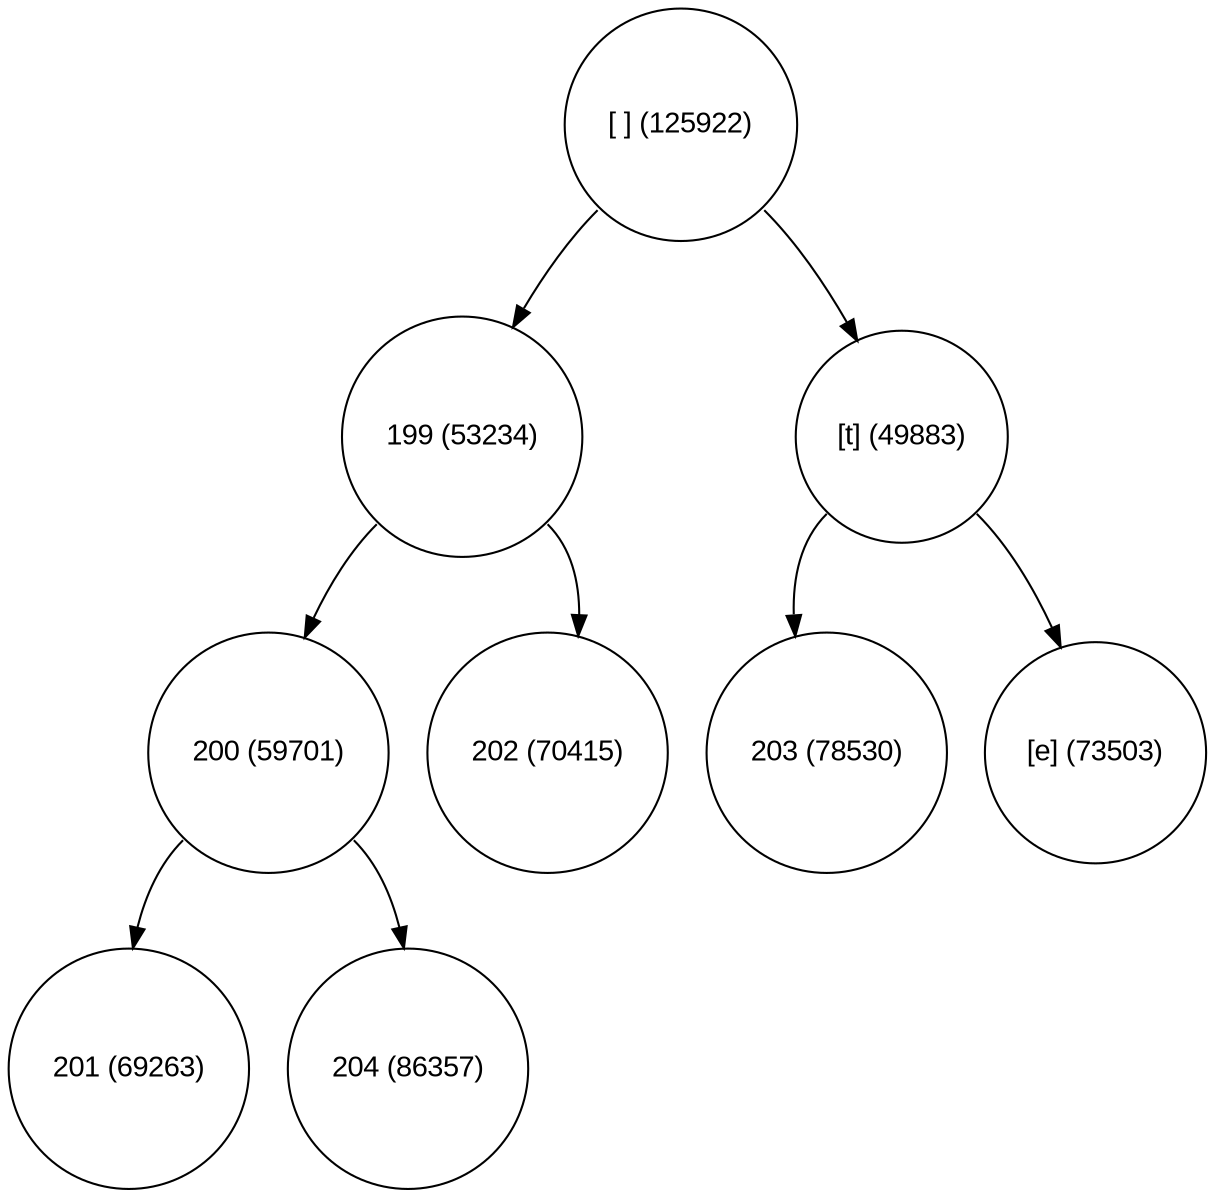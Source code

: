 digraph move_down {
	node [fontname="Arial", shape="circle", width=0.5]; 

	0 [label = "[ ] (125922)"];
	0:sw -> 1;
	1 [label = "199 (53234)"];
	1:sw -> 3;
	3 [label = "200 (59701)"];
	3:sw -> 7;
	7 [label = "201 (69263)"];
	3:se -> 8;
	8 [label = "204 (86357)"];
	1:se -> 4;
	4 [label = "202 (70415)"];
	0:se -> 2;
	2 [label = "[t] (49883)"];
	2:sw -> 5;
	5 [label = "203 (78530)"];
	2:se -> 6;
	6 [label = "[e] (73503)"];
}
